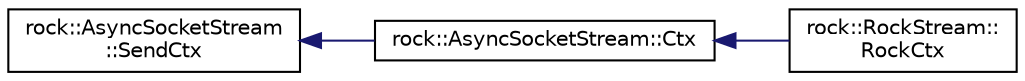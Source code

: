 digraph "类继承关系图"
{
 // LATEX_PDF_SIZE
  edge [fontname="Helvetica",fontsize="10",labelfontname="Helvetica",labelfontsize="10"];
  node [fontname="Helvetica",fontsize="10",shape=record];
  rankdir="LR";
  Node0 [label="rock::AsyncSocketStream\l::SendCtx",height=0.2,width=0.4,color="black", fillcolor="white", style="filled",URL="$structrock_1_1AsyncSocketStream_1_1SendCtx.html",tooltip=" "];
  Node0 -> Node1 [dir="back",color="midnightblue",fontsize="10",style="solid",fontname="Helvetica"];
  Node1 [label="rock::AsyncSocketStream::Ctx",height=0.2,width=0.4,color="black", fillcolor="white", style="filled",URL="$structrock_1_1AsyncSocketStream_1_1Ctx.html",tooltip=" "];
  Node1 -> Node2 [dir="back",color="midnightblue",fontsize="10",style="solid",fontname="Helvetica"];
  Node2 [label="rock::RockStream::\lRockCtx",height=0.2,width=0.4,color="black", fillcolor="white", style="filled",URL="$structrock_1_1RockStream_1_1RockCtx.html",tooltip=" "];
}

